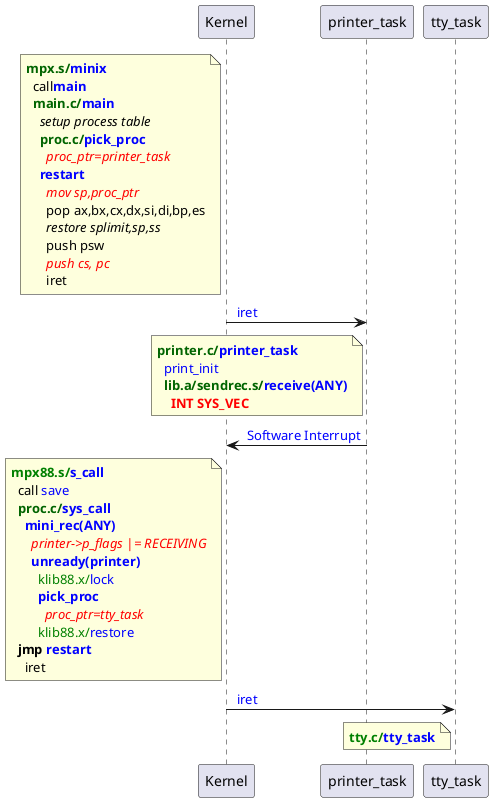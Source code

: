 @startuml
participant Kernel
participant printer_task
participant tty_task
skinparam defaultFontName Helvetica

note left of Kernel
**<color darkgreen>mpx.s/<color blue>minix </color>**
  call**<color blue>main</color>**
  **<color darkgreen>main.c/<color blue>main </color>**
    //setup process table //
    **<color darkgreen>proc.c/<color blue>pick_proc</color>**      
      //<color red>proc_ptr=printer_task</color>//
    **<color blue>restart</color>**               
      //<color red>mov sp,proc_ptr</color>//    
      pop ax,bx,cx,dx,si,di,bp,es
      //restore splimit,sp,ss//
      push psw
      //<color red>push cs, pc</color>//
      iret  
end note


Kernel->printer_task:<color blue> iret</color>
note left of printer_task
**<color darkgreen>printer.c/<color blue>printer_task </color>**
  <color blue>print_init</color>
  **<color darkgreen>lib.a/sendrec.s/<color blue>receive(ANY)**
    **<color red>INT SYS_VEC</color>**
end note


/'##############Back to kernel ##################'/
printer_task->Kernel:<color blue> Software Interrupt</color>
note left of Kernel
**<color green>mpx88.s/<color blue>s_call</color>**
  call <color blue>save</color>
  **<color darkgreen>proc.c/<color blue>sys_call</color>**
    **<color blue>mini_rec(ANY)</color>**        
      //<color red>printer->p_flags |= RECEIVING</color>//
      **<color blue>unready(printer)</color>**
        <color green>klib88.x/<color blue>lock</color>
        **<color blue>pick_proc</color>**
          //<color red>proc_ptr=tty_task</color>//
        <color green>klib88.x/<color blue>restore</color>
  **jmp <color blue>restart</color>**
    iret                   
end note

Kernel->tty_task:<color blue> iret</color>
note left of tty_task
**<color green>tty.c/<color blue>tty_task</color>**
end note

@enduml
